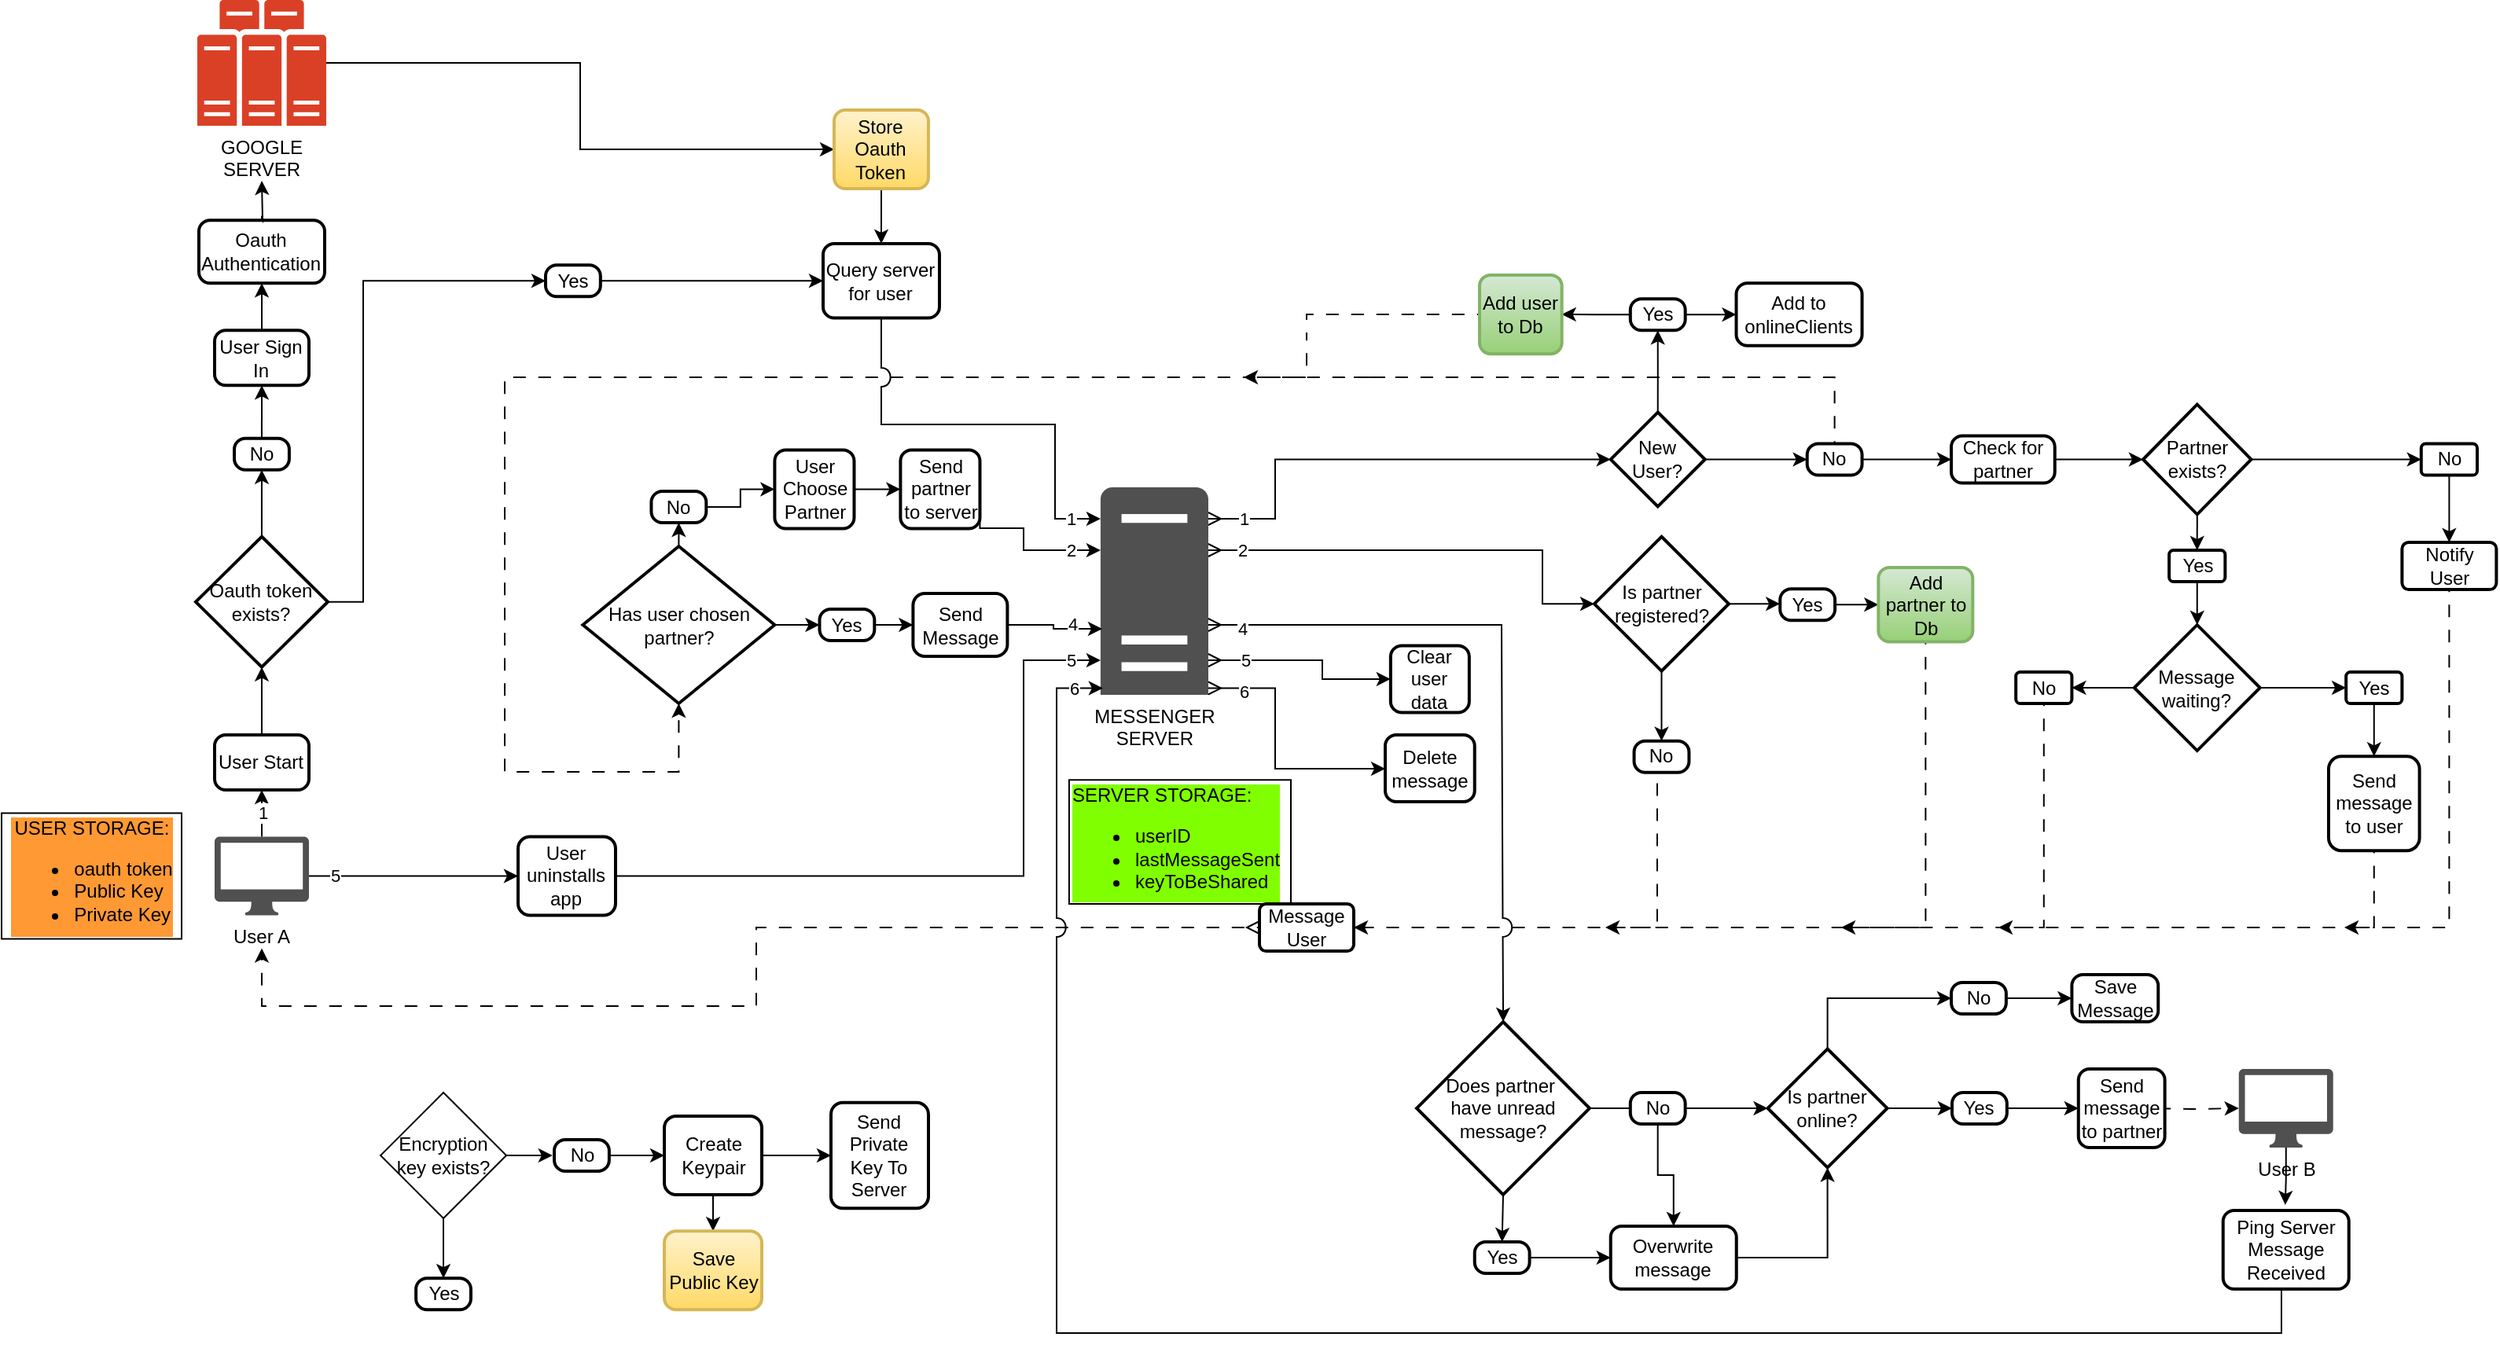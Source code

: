 <mxfile version="24.2.2" type="github">
  <diagram id="C5RBs43oDa-KdzZeNtuy" name="Page-1">
    <mxGraphModel dx="2084" dy="1979" grid="1" gridSize="10" guides="1" tooltips="1" connect="1" arrows="1" fold="1" page="1" pageScale="1" pageWidth="827" pageHeight="1169" math="0" shadow="0">
      <root>
        <mxCell id="WIyWlLk6GJQsqaUBKTNV-0" />
        <mxCell id="WIyWlLk6GJQsqaUBKTNV-1" parent="WIyWlLk6GJQsqaUBKTNV-0" />
        <mxCell id="0YAeHIAEir1Cl4jlCfef-4" value="&lt;div&gt;1&lt;/div&gt;" style="edgeStyle=orthogonalEdgeStyle;rounded=0;orthogonalLoop=1;jettySize=auto;html=1;entryX=0.5;entryY=1;entryDx=0;entryDy=0;" parent="WIyWlLk6GJQsqaUBKTNV-1" source="h7MqWpgEjOswDt-EI_l6-2" target="h7MqWpgEjOswDt-EI_l6-8" edge="1">
          <mxGeometry relative="1" as="geometry" />
        </mxCell>
        <mxCell id="0YAeHIAEir1Cl4jlCfef-6" value="5" style="edgeStyle=orthogonalEdgeStyle;rounded=0;orthogonalLoop=1;jettySize=auto;html=1;entryX=0;entryY=0.5;entryDx=0;entryDy=0;" parent="WIyWlLk6GJQsqaUBKTNV-1" source="h7MqWpgEjOswDt-EI_l6-2" target="7_p2GyNapViN1X11C1iY-3" edge="1">
          <mxGeometry x="-0.747" relative="1" as="geometry">
            <mxPoint as="offset" />
          </mxGeometry>
        </mxCell>
        <mxCell id="h7MqWpgEjOswDt-EI_l6-2" value="User A" style="sketch=0;pointerEvents=1;shadow=0;dashed=0;html=1;strokeColor=none;fillColor=#505050;labelPosition=center;verticalLabelPosition=bottom;verticalAlign=top;outlineConnect=0;align=center;shape=mxgraph.office.devices.mac_client;points=[[0.02,0.06,0,0,0],[0.5,1,0,0,27]];" parent="WIyWlLk6GJQsqaUBKTNV-1" vertex="1">
          <mxGeometry x="-584.51" y="222.25" width="60" height="50" as="geometry" />
        </mxCell>
        <mxCell id="h7MqWpgEjOswDt-EI_l6-8" value="User Start" style="rounded=1;whiteSpace=wrap;html=1;absoluteArcSize=1;arcSize=14;strokeWidth=2;" parent="WIyWlLk6GJQsqaUBKTNV-1" vertex="1">
          <mxGeometry x="-584.51" y="157.5" width="60" height="35" as="geometry" />
        </mxCell>
        <mxCell id="h7MqWpgEjOswDt-EI_l6-34" value="1" style="edgeStyle=orthogonalEdgeStyle;rounded=0;orthogonalLoop=1;jettySize=auto;html=1;jumpStyle=none;startArrow=ERmany;startFill=0;strokeWidth=1;shadow=0;entryX=0;entryY=0.5;entryDx=0;entryDy=0;entryPerimeter=0;" parent="WIyWlLk6GJQsqaUBKTNV-1" source="h7MqWpgEjOswDt-EI_l6-12" target="h7MqWpgEjOswDt-EI_l6-36" edge="1">
          <mxGeometry x="-0.847" relative="1" as="geometry">
            <mxPoint x="270" y="-20" as="targetPoint" />
            <mxPoint x="47.5" y="14.95" as="sourcePoint" />
            <Array as="points">
              <mxPoint x="90" y="20" />
              <mxPoint x="90" y="-18" />
            </Array>
            <mxPoint as="offset" />
          </mxGeometry>
        </mxCell>
        <mxCell id="jSbzfLafP1SGHuieHU-K-9" value="&lt;div&gt;6&lt;/div&gt;" style="edgeStyle=orthogonalEdgeStyle;rounded=0;orthogonalLoop=1;jettySize=auto;html=1;entryX=0;entryY=0.5;entryDx=0;entryDy=0;startArrow=ERmany;startFill=0;jumpStyle=none;" parent="WIyWlLk6GJQsqaUBKTNV-1" target="jSbzfLafP1SGHuieHU-K-8" edge="1">
          <mxGeometry x="-0.725" y="-2" relative="1" as="geometry">
            <Array as="points">
              <mxPoint x="90" y="128" />
              <mxPoint x="90" y="179" />
              <mxPoint x="160" y="179" />
            </Array>
            <mxPoint as="offset" />
            <mxPoint x="47.5" y="127.752" as="sourcePoint" />
            <mxPoint x="160" y="178.99" as="targetPoint" />
          </mxGeometry>
        </mxCell>
        <mxCell id="h7MqWpgEjOswDt-EI_l6-12" value="MESSENGER&lt;br&gt;SERVER" style="sketch=0;pointerEvents=1;shadow=0;dashed=0;html=1;strokeColor=none;fillColor=#505050;labelPosition=center;verticalLabelPosition=bottom;verticalAlign=top;outlineConnect=0;align=center;shape=mxgraph.office.servers.server_generic;points=[[0.11,0.94,0,0,0],[0.5,1,0,0,34],[1,1,0,2,3]];" parent="WIyWlLk6GJQsqaUBKTNV-1" vertex="1">
          <mxGeometry x="-21.04" width="68.54" height="132" as="geometry" />
        </mxCell>
        <mxCell id="vJVUwyoQgatt8PKPZhKt-29" style="edgeStyle=orthogonalEdgeStyle;rounded=0;orthogonalLoop=1;jettySize=auto;html=1;entryX=0;entryY=0.5;entryDx=0;entryDy=0;" parent="WIyWlLk6GJQsqaUBKTNV-1" source="h7MqWpgEjOswDt-EI_l6-13" target="h7MqWpgEjOswDt-EI_l6-32" edge="1">
          <mxGeometry relative="1" as="geometry" />
        </mxCell>
        <mxCell id="h7MqWpgEjOswDt-EI_l6-13" value="GOOGLE&lt;br&gt;SERVER" style="sketch=0;pointerEvents=1;shadow=0;dashed=0;html=1;strokeColor=none;fillColor=#505050;labelPosition=center;verticalLabelPosition=bottom;verticalAlign=top;outlineConnect=0;align=center;shape=mxgraph.office.servers.server_farm;fillColor=#DA4026;points=[[0,0.84,0,-3,0],[0.5,1,0,0,35]];" parent="WIyWlLk6GJQsqaUBKTNV-1" vertex="1">
          <mxGeometry x="-595.51" y="-310" width="82" height="80" as="geometry" />
        </mxCell>
        <mxCell id="h7MqWpgEjOswDt-EI_l6-15" value="Oauth&lt;div&gt;&lt;span style=&quot;background-color: initial;&quot;&gt;Authentication&lt;/span&gt;&lt;/div&gt;" style="rounded=1;whiteSpace=wrap;html=1;absoluteArcSize=1;arcSize=14;strokeWidth=2;" parent="WIyWlLk6GJQsqaUBKTNV-1" vertex="1">
          <mxGeometry x="-594.51" y="-169.87" width="80" height="40" as="geometry" />
        </mxCell>
        <mxCell id="vJVUwyoQgatt8PKPZhKt-30" style="edgeStyle=orthogonalEdgeStyle;rounded=0;orthogonalLoop=1;jettySize=auto;html=1;exitX=0.5;exitY=1;exitDx=0;exitDy=0;entryX=0.5;entryY=0;entryDx=0;entryDy=0;" parent="WIyWlLk6GJQsqaUBKTNV-1" source="h7MqWpgEjOswDt-EI_l6-32" target="wlafKLxneZhUZKqTqhF0-1" edge="1">
          <mxGeometry relative="1" as="geometry" />
        </mxCell>
        <mxCell id="h7MqWpgEjOswDt-EI_l6-32" value="Store&lt;div&gt;Oauth&lt;/div&gt;&lt;div&gt;Token&lt;/div&gt;" style="rounded=1;whiteSpace=wrap;html=1;absoluteArcSize=1;arcSize=14;strokeWidth=2;fillColor=#fff2cc;strokeColor=#d6b656;gradientColor=#ffd966;" parent="WIyWlLk6GJQsqaUBKTNV-1" vertex="1">
          <mxGeometry x="-190.51" y="-240" width="60" height="50" as="geometry" />
        </mxCell>
        <mxCell id="h7MqWpgEjOswDt-EI_l6-37" style="edgeStyle=orthogonalEdgeStyle;rounded=0;orthogonalLoop=1;jettySize=auto;html=1;exitX=0.5;exitY=0;exitDx=0;exitDy=0;exitPerimeter=0;jumpStyle=none;jumpSize=13;" parent="WIyWlLk6GJQsqaUBKTNV-1" source="h7MqWpgEjOswDt-EI_l6-36" target="h7MqWpgEjOswDt-EI_l6-38" edge="1">
          <mxGeometry relative="1" as="geometry">
            <mxPoint x="346.043" y="-102.5" as="targetPoint" />
          </mxGeometry>
        </mxCell>
        <mxCell id="h7MqWpgEjOswDt-EI_l6-36" value="New User?" style="strokeWidth=2;html=1;shape=mxgraph.flowchart.decision;whiteSpace=wrap;" parent="WIyWlLk6GJQsqaUBKTNV-1" vertex="1">
          <mxGeometry x="303.37" y="-47.75" width="60" height="60" as="geometry" />
        </mxCell>
        <mxCell id="h7MqWpgEjOswDt-EI_l6-47" value="" style="edgeStyle=orthogonalEdgeStyle;rounded=0;orthogonalLoop=1;jettySize=auto;html=1;" parent="WIyWlLk6GJQsqaUBKTNV-1" source="h7MqWpgEjOswDt-EI_l6-38" target="h7MqWpgEjOswDt-EI_l6-46" edge="1">
          <mxGeometry relative="1" as="geometry" />
        </mxCell>
        <mxCell id="0YAeHIAEir1Cl4jlCfef-1" style="edgeStyle=orthogonalEdgeStyle;rounded=0;orthogonalLoop=1;jettySize=auto;html=1;exitX=1;exitY=0.5;exitDx=0;exitDy=0;entryX=0;entryY=0.5;entryDx=0;entryDy=0;" parent="WIyWlLk6GJQsqaUBKTNV-1" source="h7MqWpgEjOswDt-EI_l6-38" target="0YAeHIAEir1Cl4jlCfef-0" edge="1">
          <mxGeometry relative="1" as="geometry" />
        </mxCell>
        <mxCell id="h7MqWpgEjOswDt-EI_l6-38" value="Yes" style="rounded=1;whiteSpace=wrap;html=1;absoluteArcSize=1;arcSize=14;strokeWidth=2;" parent="WIyWlLk6GJQsqaUBKTNV-1" vertex="1">
          <mxGeometry x="315.91" y="-119.87" width="34.93" height="20" as="geometry" />
        </mxCell>
        <mxCell id="h7MqWpgEjOswDt-EI_l6-53" value="" style="edgeStyle=orthogonalEdgeStyle;rounded=0;orthogonalLoop=1;jettySize=auto;html=1;" parent="WIyWlLk6GJQsqaUBKTNV-1" source="h7MqWpgEjOswDt-EI_l6-39" target="h7MqWpgEjOswDt-EI_l6-52" edge="1">
          <mxGeometry relative="1" as="geometry" />
        </mxCell>
        <mxCell id="wlafKLxneZhUZKqTqhF0-6" style="edgeStyle=orthogonalEdgeStyle;rounded=0;orthogonalLoop=1;jettySize=auto;html=1;exitX=0.5;exitY=0;exitDx=0;exitDy=0;jumpStyle=none;jumpSize=12;flowAnimation=1;endArrow=none;endFill=0;" parent="WIyWlLk6GJQsqaUBKTNV-1" source="h7MqWpgEjOswDt-EI_l6-39" edge="1">
          <mxGeometry relative="1" as="geometry">
            <Array as="points">
              <mxPoint x="446" y="-70" />
            </Array>
            <mxPoint x="445.805" y="-52.75" as="sourcePoint" />
            <mxPoint x="140" y="-70" as="targetPoint" />
          </mxGeometry>
        </mxCell>
        <mxCell id="h7MqWpgEjOswDt-EI_l6-39" value="No" style="rounded=1;whiteSpace=wrap;html=1;absoluteArcSize=1;arcSize=14;strokeWidth=2;" parent="WIyWlLk6GJQsqaUBKTNV-1" vertex="1">
          <mxGeometry x="428.34" y="-27.75" width="34.93" height="20" as="geometry" />
        </mxCell>
        <mxCell id="h7MqWpgEjOswDt-EI_l6-43" style="edgeStyle=orthogonalEdgeStyle;rounded=0;orthogonalLoop=1;jettySize=auto;html=1;exitX=1;exitY=0.5;exitDx=0;exitDy=0;exitPerimeter=0;entryX=0;entryY=0.5;entryDx=0;entryDy=0;" parent="WIyWlLk6GJQsqaUBKTNV-1" source="h7MqWpgEjOswDt-EI_l6-36" target="h7MqWpgEjOswDt-EI_l6-39" edge="1">
          <mxGeometry relative="1" as="geometry">
            <mxPoint x="333.218" y="-17.61" as="targetPoint" />
          </mxGeometry>
        </mxCell>
        <mxCell id="h7MqWpgEjOswDt-EI_l6-50" value="" style="edgeStyle=orthogonalEdgeStyle;rounded=0;orthogonalLoop=1;jettySize=auto;html=1;flowAnimation=1;endArrow=none;endFill=0;" parent="WIyWlLk6GJQsqaUBKTNV-1" source="h7MqWpgEjOswDt-EI_l6-46" edge="1">
          <mxGeometry relative="1" as="geometry">
            <mxPoint x="110" y="-95" as="targetPoint" />
            <Array as="points">
              <mxPoint x="110" y="-110" />
            </Array>
          </mxGeometry>
        </mxCell>
        <mxCell id="h7MqWpgEjOswDt-EI_l6-46" value="Add user to Db" style="whiteSpace=wrap;html=1;rounded=1;arcSize=14;strokeWidth=2;fillColor=#d5e8d4;strokeColor=#82b366;gradientColor=#97d077;" parent="WIyWlLk6GJQsqaUBKTNV-1" vertex="1">
          <mxGeometry x="220" y="-135.06" width="52.33" height="50.13" as="geometry" />
        </mxCell>
        <mxCell id="h7MqWpgEjOswDt-EI_l6-51" style="edgeStyle=orthogonalEdgeStyle;rounded=0;orthogonalLoop=1;jettySize=auto;html=1;exitX=0;exitY=0.5;exitDx=0;exitDy=0;entryX=0.5;entryY=1;entryDx=0;entryDy=21;entryPerimeter=0;startArrow=ERmany;startFill=0;flowAnimation=1;" parent="WIyWlLk6GJQsqaUBKTNV-1" source="h7MqWpgEjOswDt-EI_l6-179" target="h7MqWpgEjOswDt-EI_l6-2" edge="1">
          <mxGeometry relative="1" as="geometry">
            <mxPoint x="-550" y="180" as="targetPoint" />
            <Array as="points">
              <mxPoint x="-240" y="280" />
              <mxPoint x="-240" y="330" />
              <mxPoint x="-555" y="330" />
            </Array>
          </mxGeometry>
        </mxCell>
        <mxCell id="h7MqWpgEjOswDt-EI_l6-180" value="" style="edgeStyle=orthogonalEdgeStyle;rounded=0;orthogonalLoop=1;jettySize=auto;html=1;flowAnimation=1;jumpStyle=arc;jumpSize=12;" parent="WIyWlLk6GJQsqaUBKTNV-1" target="h7MqWpgEjOswDt-EI_l6-89" edge="1">
          <mxGeometry relative="1" as="geometry">
            <Array as="points">
              <mxPoint x="110" y="-70" />
              <mxPoint x="-400" y="-70" />
              <mxPoint x="-400" y="181" />
            </Array>
            <mxPoint x="110" y="-95" as="sourcePoint" />
            <mxPoint x="-370" y="165" as="targetPoint" />
          </mxGeometry>
        </mxCell>
        <mxCell id="h7MqWpgEjOswDt-EI_l6-59" value="" style="edgeStyle=orthogonalEdgeStyle;rounded=0;orthogonalLoop=1;jettySize=auto;html=1;" parent="WIyWlLk6GJQsqaUBKTNV-1" source="h7MqWpgEjOswDt-EI_l6-52" target="h7MqWpgEjOswDt-EI_l6-58" edge="1">
          <mxGeometry relative="1" as="geometry" />
        </mxCell>
        <mxCell id="h7MqWpgEjOswDt-EI_l6-52" value="Check for partner" style="rounded=1;whiteSpace=wrap;html=1;absoluteArcSize=1;arcSize=14;strokeWidth=2;" parent="WIyWlLk6GJQsqaUBKTNV-1" vertex="1">
          <mxGeometry x="520" y="-32.75" width="65.86" height="30" as="geometry" />
        </mxCell>
        <mxCell id="h7MqWpgEjOswDt-EI_l6-64" style="edgeStyle=orthogonalEdgeStyle;rounded=0;orthogonalLoop=1;jettySize=auto;html=1;exitX=1;exitY=0.5;exitDx=0;exitDy=0;entryX=0;entryY=0.5;entryDx=0;entryDy=0;" parent="WIyWlLk6GJQsqaUBKTNV-1" source="h7MqWpgEjOswDt-EI_l6-58" target="h7MqWpgEjOswDt-EI_l6-63" edge="1">
          <mxGeometry relative="1" as="geometry" />
        </mxCell>
        <mxCell id="h7MqWpgEjOswDt-EI_l6-189" style="edgeStyle=orthogonalEdgeStyle;rounded=0;orthogonalLoop=1;jettySize=auto;html=1;exitX=0.5;exitY=1;exitDx=0;exitDy=0;entryX=0.5;entryY=0;entryDx=0;entryDy=0;" parent="WIyWlLk6GJQsqaUBKTNV-1" source="h7MqWpgEjOswDt-EI_l6-58" target="h7MqWpgEjOswDt-EI_l6-188" edge="1">
          <mxGeometry relative="1" as="geometry" />
        </mxCell>
        <mxCell id="h7MqWpgEjOswDt-EI_l6-58" value="Partner&lt;div&gt;exists?&lt;/div&gt;" style="rhombus;whiteSpace=wrap;html=1;rounded=1;arcSize=0;strokeWidth=2;" parent="WIyWlLk6GJQsqaUBKTNV-1" vertex="1">
          <mxGeometry x="642" y="-52.75" width="68.79" height="70" as="geometry" />
        </mxCell>
        <mxCell id="h7MqWpgEjOswDt-EI_l6-193" style="edgeStyle=orthogonalEdgeStyle;rounded=0;orthogonalLoop=1;jettySize=auto;html=1;exitX=0.5;exitY=1;exitDx=0;exitDy=0;flowAnimation=1;" parent="WIyWlLk6GJQsqaUBKTNV-1" source="h7MqWpgEjOswDt-EI_l6-194" edge="1">
          <mxGeometry relative="1" as="geometry">
            <mxPoint x="450" y="280" as="targetPoint" />
            <Array as="points">
              <mxPoint x="789" y="280" />
            </Array>
          </mxGeometry>
        </mxCell>
        <mxCell id="h7MqWpgEjOswDt-EI_l6-195" style="edgeStyle=orthogonalEdgeStyle;rounded=0;orthogonalLoop=1;jettySize=auto;html=1;exitX=0.5;exitY=1;exitDx=0;exitDy=0;entryX=0.5;entryY=0;entryDx=0;entryDy=0;" parent="WIyWlLk6GJQsqaUBKTNV-1" source="h7MqWpgEjOswDt-EI_l6-61" target="h7MqWpgEjOswDt-EI_l6-194" edge="1">
          <mxGeometry relative="1" as="geometry" />
        </mxCell>
        <mxCell id="h7MqWpgEjOswDt-EI_l6-61" value="Yes" style="whiteSpace=wrap;html=1;rounded=1;arcSize=14;strokeWidth=2;" parent="WIyWlLk6GJQsqaUBKTNV-1" vertex="1">
          <mxGeometry x="771.09" y="117.5" width="35.61" height="20" as="geometry" />
        </mxCell>
        <mxCell id="h7MqWpgEjOswDt-EI_l6-66" value="" style="edgeStyle=orthogonalEdgeStyle;rounded=0;orthogonalLoop=1;jettySize=auto;html=1;" parent="WIyWlLk6GJQsqaUBKTNV-1" source="h7MqWpgEjOswDt-EI_l6-63" target="h7MqWpgEjOswDt-EI_l6-65" edge="1">
          <mxGeometry relative="1" as="geometry" />
        </mxCell>
        <mxCell id="h7MqWpgEjOswDt-EI_l6-63" value="No" style="whiteSpace=wrap;html=1;rounded=1;arcSize=14;strokeWidth=2;" parent="WIyWlLk6GJQsqaUBKTNV-1" vertex="1">
          <mxGeometry x="818.89" y="-27.75" width="35.61" height="20" as="geometry" />
        </mxCell>
        <mxCell id="h7MqWpgEjOswDt-EI_l6-196" style="edgeStyle=orthogonalEdgeStyle;rounded=0;orthogonalLoop=1;jettySize=auto;html=1;exitX=0.5;exitY=1;exitDx=0;exitDy=0;flowAnimation=1;" parent="WIyWlLk6GJQsqaUBKTNV-1" source="h7MqWpgEjOswDt-EI_l6-65" edge="1">
          <mxGeometry relative="1" as="geometry">
            <mxPoint x="770" y="280" as="targetPoint" />
            <Array as="points">
              <mxPoint x="837" y="280" />
            </Array>
          </mxGeometry>
        </mxCell>
        <mxCell id="h7MqWpgEjOswDt-EI_l6-65" value="Notify&lt;div&gt;User&lt;/div&gt;" style="whiteSpace=wrap;html=1;rounded=1;arcSize=14;strokeWidth=2;" parent="WIyWlLk6GJQsqaUBKTNV-1" vertex="1">
          <mxGeometry x="806.7" y="35" width="60" height="30" as="geometry" />
        </mxCell>
        <mxCell id="h7MqWpgEjOswDt-EI_l6-192" style="edgeStyle=orthogonalEdgeStyle;rounded=0;orthogonalLoop=1;jettySize=auto;html=1;exitX=1;exitY=0.5;exitDx=0;exitDy=0;entryX=0;entryY=0.5;entryDx=0;entryDy=0;" parent="WIyWlLk6GJQsqaUBKTNV-1" source="h7MqWpgEjOswDt-EI_l6-71" target="h7MqWpgEjOswDt-EI_l6-61" edge="1">
          <mxGeometry relative="1" as="geometry" />
        </mxCell>
        <mxCell id="h7MqWpgEjOswDt-EI_l6-198" style="edgeStyle=orthogonalEdgeStyle;rounded=0;orthogonalLoop=1;jettySize=auto;html=1;exitX=0;exitY=0.5;exitDx=0;exitDy=0;entryX=1;entryY=0.5;entryDx=0;entryDy=0;" parent="WIyWlLk6GJQsqaUBKTNV-1" source="h7MqWpgEjOswDt-EI_l6-71" target="h7MqWpgEjOswDt-EI_l6-74" edge="1">
          <mxGeometry relative="1" as="geometry" />
        </mxCell>
        <mxCell id="h7MqWpgEjOswDt-EI_l6-71" value="Message waiting?" style="rhombus;whiteSpace=wrap;html=1;rounded=1;arcSize=0;strokeWidth=2;" parent="WIyWlLk6GJQsqaUBKTNV-1" vertex="1">
          <mxGeometry x="636.39" y="87.5" width="80" height="80" as="geometry" />
        </mxCell>
        <mxCell id="D6NvGedYMbiH0vfHCVo8-10" style="edgeStyle=orthogonalEdgeStyle;rounded=0;orthogonalLoop=1;jettySize=auto;html=1;exitX=0.5;exitY=1;exitDx=0;exitDy=0;flowAnimation=1;" parent="WIyWlLk6GJQsqaUBKTNV-1" source="h7MqWpgEjOswDt-EI_l6-74" edge="1">
          <mxGeometry relative="1" as="geometry">
            <mxPoint x="550" y="280" as="targetPoint" />
            <Array as="points">
              <mxPoint x="579" y="280" />
            </Array>
          </mxGeometry>
        </mxCell>
        <mxCell id="h7MqWpgEjOswDt-EI_l6-74" value="No" style="whiteSpace=wrap;html=1;rounded=1;arcSize=14;strokeWidth=2;" parent="WIyWlLk6GJQsqaUBKTNV-1" vertex="1">
          <mxGeometry x="561.09" y="117.5" width="35.61" height="20" as="geometry" />
        </mxCell>
        <mxCell id="h7MqWpgEjOswDt-EI_l6-93" style="edgeStyle=orthogonalEdgeStyle;rounded=0;orthogonalLoop=1;jettySize=auto;html=1;exitX=0.5;exitY=0;exitDx=0;exitDy=0;exitPerimeter=0;entryX=0.5;entryY=1;entryDx=0;entryDy=0;" parent="WIyWlLk6GJQsqaUBKTNV-1" target="h7MqWpgEjOswDt-EI_l6-92" edge="1">
          <mxGeometry relative="1" as="geometry">
            <mxPoint x="-289.3" y="37.5" as="sourcePoint" />
          </mxGeometry>
        </mxCell>
        <mxCell id="7_p2GyNapViN1X11C1iY-0" style="edgeStyle=orthogonalEdgeStyle;rounded=0;orthogonalLoop=1;jettySize=auto;html=1;exitX=1;exitY=0.5;exitDx=0;exitDy=0;exitPerimeter=0;entryX=0;entryY=0.5;entryDx=0;entryDy=0;" parent="WIyWlLk6GJQsqaUBKTNV-1" source="h7MqWpgEjOswDt-EI_l6-89" target="h7MqWpgEjOswDt-EI_l6-90" edge="1">
          <mxGeometry relative="1" as="geometry" />
        </mxCell>
        <mxCell id="h7MqWpgEjOswDt-EI_l6-89" value="Has user chosen partner?" style="strokeWidth=2;html=1;shape=mxgraph.flowchart.decision;whiteSpace=wrap;" parent="WIyWlLk6GJQsqaUBKTNV-1" vertex="1">
          <mxGeometry x="-350.3" y="37.5" width="122" height="100" as="geometry" />
        </mxCell>
        <mxCell id="h7MqWpgEjOswDt-EI_l6-123" value="" style="edgeStyle=orthogonalEdgeStyle;rounded=0;orthogonalLoop=1;jettySize=auto;html=1;" parent="WIyWlLk6GJQsqaUBKTNV-1" source="h7MqWpgEjOswDt-EI_l6-90" target="h7MqWpgEjOswDt-EI_l6-122" edge="1">
          <mxGeometry relative="1" as="geometry" />
        </mxCell>
        <mxCell id="h7MqWpgEjOswDt-EI_l6-90" value="Yes" style="rounded=1;whiteSpace=wrap;html=1;absoluteArcSize=1;arcSize=14;strokeWidth=2;" parent="WIyWlLk6GJQsqaUBKTNV-1" vertex="1">
          <mxGeometry x="-199.76" y="77.5" width="34.93" height="20" as="geometry" />
        </mxCell>
        <mxCell id="h7MqWpgEjOswDt-EI_l6-95" value="" style="edgeStyle=orthogonalEdgeStyle;rounded=0;orthogonalLoop=1;jettySize=auto;html=1;" parent="WIyWlLk6GJQsqaUBKTNV-1" source="h7MqWpgEjOswDt-EI_l6-92" target="h7MqWpgEjOswDt-EI_l6-94" edge="1">
          <mxGeometry relative="1" as="geometry" />
        </mxCell>
        <mxCell id="h7MqWpgEjOswDt-EI_l6-92" value="No" style="rounded=1;whiteSpace=wrap;html=1;absoluteArcSize=1;arcSize=14;strokeWidth=2;" parent="WIyWlLk6GJQsqaUBKTNV-1" vertex="1">
          <mxGeometry x="-306.77" y="2.5" width="34.93" height="20" as="geometry" />
        </mxCell>
        <mxCell id="h7MqWpgEjOswDt-EI_l6-98" value="" style="edgeStyle=orthogonalEdgeStyle;rounded=0;orthogonalLoop=1;jettySize=auto;html=1;" parent="WIyWlLk6GJQsqaUBKTNV-1" source="h7MqWpgEjOswDt-EI_l6-94" target="h7MqWpgEjOswDt-EI_l6-97" edge="1">
          <mxGeometry relative="1" as="geometry" />
        </mxCell>
        <mxCell id="h7MqWpgEjOswDt-EI_l6-94" value="User Choose Partner" style="rounded=1;whiteSpace=wrap;html=1;absoluteArcSize=1;arcSize=14;strokeWidth=2;" parent="WIyWlLk6GJQsqaUBKTNV-1" vertex="1">
          <mxGeometry x="-228.3" y="-23.77" width="50.54" height="50" as="geometry" />
        </mxCell>
        <mxCell id="h7MqWpgEjOswDt-EI_l6-99" value="2" style="edgeStyle=orthogonalEdgeStyle;rounded=0;orthogonalLoop=1;jettySize=auto;html=1;exitX=1;exitY=0.5;exitDx=0;exitDy=0;" parent="WIyWlLk6GJQsqaUBKTNV-1" source="h7MqWpgEjOswDt-EI_l6-97" target="h7MqWpgEjOswDt-EI_l6-12" edge="1">
          <mxGeometry x="0.672" relative="1" as="geometry">
            <Array as="points">
              <mxPoint x="-70" y="26" />
              <mxPoint x="-70" y="40" />
            </Array>
            <mxPoint as="offset" />
            <mxPoint x="-80" y="20" as="sourcePoint" />
            <mxPoint x="-20" y="40" as="targetPoint" />
          </mxGeometry>
        </mxCell>
        <mxCell id="h7MqWpgEjOswDt-EI_l6-97" value="Send&lt;div&gt;partner to server&lt;/div&gt;" style="rounded=1;whiteSpace=wrap;html=1;absoluteArcSize=1;arcSize=14;strokeWidth=2;" parent="WIyWlLk6GJQsqaUBKTNV-1" vertex="1">
          <mxGeometry x="-148.3" y="-23.77" width="50.54" height="50" as="geometry" />
        </mxCell>
        <mxCell id="h7MqWpgEjOswDt-EI_l6-108" style="edgeStyle=orthogonalEdgeStyle;rounded=0;orthogonalLoop=1;jettySize=auto;html=1;exitX=1;exitY=0.5;exitDx=0;exitDy=0;exitPerimeter=0;entryX=0;entryY=0.5;entryDx=0;entryDy=0;" parent="WIyWlLk6GJQsqaUBKTNV-1" source="h7MqWpgEjOswDt-EI_l6-101" target="h7MqWpgEjOswDt-EI_l6-104" edge="1">
          <mxGeometry relative="1" as="geometry" />
        </mxCell>
        <mxCell id="h7MqWpgEjOswDt-EI_l6-101" value="&lt;span style=&quot;background-color: initial;&quot;&gt;Is partner registered?&lt;/span&gt;" style="strokeWidth=2;html=1;shape=mxgraph.flowchart.decision;whiteSpace=wrap;" parent="WIyWlLk6GJQsqaUBKTNV-1" vertex="1">
          <mxGeometry x="293" y="31.37" width="85.5" height="85.5" as="geometry" />
        </mxCell>
        <mxCell id="h7MqWpgEjOswDt-EI_l6-103" value="2" style="edgeStyle=orthogonalEdgeStyle;rounded=0;orthogonalLoop=1;jettySize=auto;html=1;startArrow=ERmany;startFill=0;entryX=0;entryY=0.5;entryDx=0;entryDy=0;entryPerimeter=0;" parent="WIyWlLk6GJQsqaUBKTNV-1" source="h7MqWpgEjOswDt-EI_l6-12" target="h7MqWpgEjOswDt-EI_l6-101" edge="1">
          <mxGeometry x="-0.849" relative="1" as="geometry">
            <Array as="points">
              <mxPoint x="260" y="40" />
              <mxPoint x="260" y="74" />
            </Array>
            <mxPoint as="offset" />
            <mxPoint x="290" y="80" as="targetPoint" />
          </mxGeometry>
        </mxCell>
        <mxCell id="h7MqWpgEjOswDt-EI_l6-118" value="" style="edgeStyle=orthogonalEdgeStyle;rounded=0;orthogonalLoop=1;jettySize=auto;html=1;" parent="WIyWlLk6GJQsqaUBKTNV-1" source="h7MqWpgEjOswDt-EI_l6-104" target="h7MqWpgEjOswDt-EI_l6-117" edge="1">
          <mxGeometry relative="1" as="geometry" />
        </mxCell>
        <mxCell id="h7MqWpgEjOswDt-EI_l6-104" value="Yes" style="rounded=1;whiteSpace=wrap;html=1;absoluteArcSize=1;arcSize=14;strokeWidth=2;" parent="WIyWlLk6GJQsqaUBKTNV-1" vertex="1">
          <mxGeometry x="411.12" y="64.61" width="34.93" height="20" as="geometry" />
        </mxCell>
        <mxCell id="h7MqWpgEjOswDt-EI_l6-186" style="edgeStyle=orthogonalEdgeStyle;rounded=0;orthogonalLoop=1;jettySize=auto;html=1;exitX=0.5;exitY=1;exitDx=0;exitDy=0;entryX=1;entryY=0.5;entryDx=0;entryDy=0;flowAnimation=1;" parent="WIyWlLk6GJQsqaUBKTNV-1" source="h7MqWpgEjOswDt-EI_l6-105" target="h7MqWpgEjOswDt-EI_l6-179" edge="1">
          <mxGeometry relative="1" as="geometry">
            <Array as="points">
              <mxPoint x="333" y="280" />
            </Array>
          </mxGeometry>
        </mxCell>
        <mxCell id="h7MqWpgEjOswDt-EI_l6-105" value="No" style="rounded=1;whiteSpace=wrap;html=1;absoluteArcSize=1;arcSize=14;strokeWidth=2;" parent="WIyWlLk6GJQsqaUBKTNV-1" vertex="1">
          <mxGeometry x="318.29" y="161.37" width="34.93" height="20" as="geometry" />
        </mxCell>
        <mxCell id="h7MqWpgEjOswDt-EI_l6-109" style="edgeStyle=orthogonalEdgeStyle;rounded=0;orthogonalLoop=1;jettySize=auto;html=1;exitX=0.5;exitY=1;exitDx=0;exitDy=0;exitPerimeter=0;entryX=0.5;entryY=0;entryDx=0;entryDy=0;" parent="WIyWlLk6GJQsqaUBKTNV-1" source="h7MqWpgEjOswDt-EI_l6-101" target="h7MqWpgEjOswDt-EI_l6-105" edge="1">
          <mxGeometry relative="1" as="geometry">
            <mxPoint x="362.38" y="130.24" as="targetPoint" />
            <Array as="points" />
          </mxGeometry>
        </mxCell>
        <mxCell id="h7MqWpgEjOswDt-EI_l6-119" style="edgeStyle=orthogonalEdgeStyle;rounded=0;orthogonalLoop=1;jettySize=auto;html=1;exitX=0.5;exitY=1;exitDx=0;exitDy=0;flowAnimation=1;" parent="WIyWlLk6GJQsqaUBKTNV-1" source="h7MqWpgEjOswDt-EI_l6-117" edge="1">
          <mxGeometry relative="1" as="geometry">
            <mxPoint x="300" y="280" as="targetPoint" />
            <Array as="points">
              <mxPoint x="481" y="280" />
              <mxPoint x="320" y="280" />
            </Array>
          </mxGeometry>
        </mxCell>
        <mxCell id="h7MqWpgEjOswDt-EI_l6-117" value="Add partner to Db" style="rounded=1;whiteSpace=wrap;html=1;absoluteArcSize=1;arcSize=14;strokeWidth=2;fillColor=#d5e8d4;strokeColor=#82b366;gradientColor=#97d077;" parent="WIyWlLk6GJQsqaUBKTNV-1" vertex="1">
          <mxGeometry x="473.66" y="50.98" width="60" height="47.25" as="geometry" />
        </mxCell>
        <mxCell id="h7MqWpgEjOswDt-EI_l6-122" value="Send Message" style="rounded=1;whiteSpace=wrap;html=1;absoluteArcSize=1;arcSize=15;strokeWidth=2;" parent="WIyWlLk6GJQsqaUBKTNV-1" vertex="1">
          <mxGeometry x="-140.3" y="67.5" width="60" height="40" as="geometry" />
        </mxCell>
        <mxCell id="h7MqWpgEjOswDt-EI_l6-202" style="edgeStyle=orthogonalEdgeStyle;rounded=0;orthogonalLoop=1;jettySize=auto;html=1;exitX=0.5;exitY=0;exitDx=0;exitDy=0;exitPerimeter=0;entryX=0;entryY=0.5;entryDx=0;entryDy=0;" parent="WIyWlLk6GJQsqaUBKTNV-1" source="h7MqWpgEjOswDt-EI_l6-127" target="h7MqWpgEjOswDt-EI_l6-129" edge="1">
          <mxGeometry relative="1" as="geometry" />
        </mxCell>
        <mxCell id="h7MqWpgEjOswDt-EI_l6-127" value="&lt;span style=&quot;background-color: initial;&quot;&gt;Is partner online?&lt;/span&gt;" style="strokeWidth=2;html=1;shape=mxgraph.flowchart.decision;whiteSpace=wrap;" parent="WIyWlLk6GJQsqaUBKTNV-1" vertex="1">
          <mxGeometry x="403.27" y="357.25" width="76.03" height="75.5" as="geometry" />
        </mxCell>
        <mxCell id="h7MqWpgEjOswDt-EI_l6-141" style="edgeStyle=orthogonalEdgeStyle;rounded=0;orthogonalLoop=1;jettySize=auto;html=1;exitX=1;exitY=0.5;exitDx=0;exitDy=0;entryX=0;entryY=0.5;entryDx=0;entryDy=0;" parent="WIyWlLk6GJQsqaUBKTNV-1" source="h7MqWpgEjOswDt-EI_l6-128" target="h7MqWpgEjOswDt-EI_l6-140" edge="1">
          <mxGeometry relative="1" as="geometry" />
        </mxCell>
        <mxCell id="h7MqWpgEjOswDt-EI_l6-128" value="Yes" style="rounded=1;whiteSpace=wrap;html=1;absoluteArcSize=1;arcSize=14;strokeWidth=2;" parent="WIyWlLk6GJQsqaUBKTNV-1" vertex="1">
          <mxGeometry x="520.49" y="385" width="34.93" height="20" as="geometry" />
        </mxCell>
        <mxCell id="h7MqWpgEjOswDt-EI_l6-203" style="edgeStyle=orthogonalEdgeStyle;rounded=0;orthogonalLoop=1;jettySize=auto;html=1;exitX=1;exitY=0.5;exitDx=0;exitDy=0;entryX=0;entryY=0.5;entryDx=0;entryDy=0;" parent="WIyWlLk6GJQsqaUBKTNV-1" source="h7MqWpgEjOswDt-EI_l6-129" target="h7MqWpgEjOswDt-EI_l6-144" edge="1">
          <mxGeometry relative="1" as="geometry" />
        </mxCell>
        <mxCell id="h7MqWpgEjOswDt-EI_l6-129" value="No" style="rounded=1;whiteSpace=wrap;html=1;absoluteArcSize=1;arcSize=14;strokeWidth=2;" parent="WIyWlLk6GJQsqaUBKTNV-1" vertex="1">
          <mxGeometry x="520" y="315.0" width="34.93" height="20" as="geometry" />
        </mxCell>
        <mxCell id="h7MqWpgEjOswDt-EI_l6-130" style="edgeStyle=orthogonalEdgeStyle;rounded=0;orthogonalLoop=1;jettySize=auto;html=1;exitX=1;exitY=0.5;exitDx=0;exitDy=0;exitPerimeter=0;entryX=0;entryY=0.5;entryDx=0;entryDy=0;" parent="WIyWlLk6GJQsqaUBKTNV-1" source="h7MqWpgEjOswDt-EI_l6-127" target="h7MqWpgEjOswDt-EI_l6-128" edge="1">
          <mxGeometry relative="1" as="geometry">
            <Array as="points" />
          </mxGeometry>
        </mxCell>
        <mxCell id="h7MqWpgEjOswDt-EI_l6-132" value="4" style="edgeStyle=orthogonalEdgeStyle;rounded=0;orthogonalLoop=1;jettySize=auto;html=1;startArrow=ERmany;startFill=0;jumpStyle=arc;jumpSize=12;entryX=0.5;entryY=0;entryDx=0;entryDy=0;entryPerimeter=0;" parent="WIyWlLk6GJQsqaUBKTNV-1" target="h7MqWpgEjOswDt-EI_l6-149" edge="1">
          <mxGeometry x="-0.903" y="-2" relative="1" as="geometry">
            <mxPoint x="47.5" y="87.502" as="sourcePoint" />
            <mxPoint x="270" y="310" as="targetPoint" />
            <Array as="points">
              <mxPoint x="234" y="88" />
              <mxPoint x="234" y="310" />
              <mxPoint x="235" y="310" />
            </Array>
            <mxPoint as="offset" />
          </mxGeometry>
        </mxCell>
        <mxCell id="jSbzfLafP1SGHuieHU-K-7" style="edgeStyle=orthogonalEdgeStyle;rounded=0;orthogonalLoop=1;jettySize=auto;html=1;entryX=0.494;entryY=-0.071;entryDx=0;entryDy=0;entryPerimeter=0;" parent="WIyWlLk6GJQsqaUBKTNV-1" source="h7MqWpgEjOswDt-EI_l6-133" target="jSbzfLafP1SGHuieHU-K-6" edge="1">
          <mxGeometry relative="1" as="geometry" />
        </mxCell>
        <mxCell id="h7MqWpgEjOswDt-EI_l6-133" value="User B" style="sketch=0;pointerEvents=1;shadow=0;dashed=0;html=1;strokeColor=none;fillColor=#505050;labelPosition=center;verticalLabelPosition=bottom;verticalAlign=top;outlineConnect=0;align=center;shape=mxgraph.office.devices.mac_client;points=[[0,0,0,-37,-3],[0.5,1,0,0,21]];" parent="WIyWlLk6GJQsqaUBKTNV-1" vertex="1">
          <mxGeometry x="702.88" y="370" width="60" height="50" as="geometry" />
        </mxCell>
        <mxCell id="h7MqWpgEjOswDt-EI_l6-201" style="edgeStyle=orthogonalEdgeStyle;rounded=0;orthogonalLoop=1;jettySize=auto;html=1;exitX=1;exitY=0.5;exitDx=0;exitDy=0;flowAnimation=1;" parent="WIyWlLk6GJQsqaUBKTNV-1" target="h7MqWpgEjOswDt-EI_l6-133" edge="1">
          <mxGeometry relative="1" as="geometry">
            <mxPoint x="642.0" y="395" as="sourcePoint" />
          </mxGeometry>
        </mxCell>
        <mxCell id="h7MqWpgEjOswDt-EI_l6-140" value="Send message to partner" style="rounded=1;whiteSpace=wrap;html=1;absoluteArcSize=1;arcSize=14;strokeWidth=2;" parent="WIyWlLk6GJQsqaUBKTNV-1" vertex="1">
          <mxGeometry x="600.89" y="370" width="54.93" height="50" as="geometry" />
        </mxCell>
        <mxCell id="h7MqWpgEjOswDt-EI_l6-144" value="Save Message" style="rounded=1;whiteSpace=wrap;html=1;absoluteArcSize=1;arcSize=14;strokeWidth=2;" parent="WIyWlLk6GJQsqaUBKTNV-1" vertex="1">
          <mxGeometry x="596.7" y="310" width="54.93" height="30" as="geometry" />
        </mxCell>
        <mxCell id="h7MqWpgEjOswDt-EI_l6-152" style="edgeStyle=orthogonalEdgeStyle;rounded=0;orthogonalLoop=1;jettySize=auto;html=1;exitX=1;exitY=0.5;exitDx=0;exitDy=0;exitPerimeter=0;entryX=0;entryY=0.5;entryDx=0;entryDy=0;" parent="WIyWlLk6GJQsqaUBKTNV-1" source="h7MqWpgEjOswDt-EI_l6-149" target="h7MqWpgEjOswDt-EI_l6-151" edge="1">
          <mxGeometry relative="1" as="geometry">
            <mxPoint x="234.5" y="570" as="targetPoint" />
            <Array as="points">
              <mxPoint x="320" y="395" />
              <mxPoint x="320" y="395" />
            </Array>
          </mxGeometry>
        </mxCell>
        <mxCell id="jSbzfLafP1SGHuieHU-K-1" style="edgeStyle=orthogonalEdgeStyle;rounded=0;orthogonalLoop=1;jettySize=auto;html=1;exitX=0.5;exitY=1;exitDx=0;exitDy=0;exitPerimeter=0;entryX=0.5;entryY=0;entryDx=0;entryDy=0;" parent="WIyWlLk6GJQsqaUBKTNV-1" source="h7MqWpgEjOswDt-EI_l6-149" target="h7MqWpgEjOswDt-EI_l6-150" edge="1">
          <mxGeometry relative="1" as="geometry" />
        </mxCell>
        <mxCell id="h7MqWpgEjOswDt-EI_l6-149" value="&lt;span style=&quot;background-color: initial;&quot;&gt;Does partner&amp;nbsp;&lt;/span&gt;&lt;div&gt;&lt;span style=&quot;background-color: initial;&quot;&gt;have unread message?&lt;/span&gt;&lt;/div&gt;" style="strokeWidth=2;html=1;shape=mxgraph.flowchart.decision;whiteSpace=wrap;" parent="WIyWlLk6GJQsqaUBKTNV-1" vertex="1">
          <mxGeometry x="180" y="340" width="110" height="110" as="geometry" />
        </mxCell>
        <mxCell id="jSbzfLafP1SGHuieHU-K-3" style="edgeStyle=orthogonalEdgeStyle;rounded=0;orthogonalLoop=1;jettySize=auto;html=1;exitX=1;exitY=0.5;exitDx=0;exitDy=0;entryX=0;entryY=0.5;entryDx=0;entryDy=0;" parent="WIyWlLk6GJQsqaUBKTNV-1" source="h7MqWpgEjOswDt-EI_l6-150" target="jSbzfLafP1SGHuieHU-K-2" edge="1">
          <mxGeometry relative="1" as="geometry" />
        </mxCell>
        <mxCell id="h7MqWpgEjOswDt-EI_l6-150" value="Yes" style="rounded=1;whiteSpace=wrap;html=1;absoluteArcSize=1;arcSize=14;strokeWidth=2;" parent="WIyWlLk6GJQsqaUBKTNV-1" vertex="1">
          <mxGeometry x="216.87" y="480" width="34.93" height="20" as="geometry" />
        </mxCell>
        <mxCell id="vJVUwyoQgatt8PKPZhKt-31" value="" style="edgeStyle=orthogonalEdgeStyle;rounded=0;orthogonalLoop=1;jettySize=auto;html=1;" parent="WIyWlLk6GJQsqaUBKTNV-1" source="h7MqWpgEjOswDt-EI_l6-151" target="jSbzfLafP1SGHuieHU-K-2" edge="1">
          <mxGeometry relative="1" as="geometry" />
        </mxCell>
        <mxCell id="h7MqWpgEjOswDt-EI_l6-151" value="No" style="rounded=1;whiteSpace=wrap;html=1;absoluteArcSize=1;arcSize=14;strokeWidth=2;" parent="WIyWlLk6GJQsqaUBKTNV-1" vertex="1">
          <mxGeometry x="315.9" y="385" width="34.93" height="20" as="geometry" />
        </mxCell>
        <mxCell id="h7MqWpgEjOswDt-EI_l6-155" style="edgeStyle=orthogonalEdgeStyle;rounded=0;orthogonalLoop=1;jettySize=auto;html=1;exitX=1;exitY=0.5;exitDx=0;exitDy=0;entryX=0;entryY=0.5;entryDx=0;entryDy=0;entryPerimeter=0;" parent="WIyWlLk6GJQsqaUBKTNV-1" source="h7MqWpgEjOswDt-EI_l6-151" target="h7MqWpgEjOswDt-EI_l6-127" edge="1">
          <mxGeometry relative="1" as="geometry">
            <Array as="points">
              <mxPoint x="372.54" y="395" />
              <mxPoint x="372.54" y="395" />
            </Array>
          </mxGeometry>
        </mxCell>
        <mxCell id="h7MqWpgEjOswDt-EI_l6-179" value="Message User" style="whiteSpace=wrap;html=1;rounded=1;arcSize=14;strokeWidth=2;" parent="WIyWlLk6GJQsqaUBKTNV-1" vertex="1">
          <mxGeometry x="80" y="265" width="60" height="30" as="geometry" />
        </mxCell>
        <mxCell id="h7MqWpgEjOswDt-EI_l6-190" style="edgeStyle=orthogonalEdgeStyle;rounded=0;orthogonalLoop=1;jettySize=auto;html=1;exitX=0.5;exitY=1;exitDx=0;exitDy=0;entryX=0.5;entryY=0;entryDx=0;entryDy=0;" parent="WIyWlLk6GJQsqaUBKTNV-1" source="h7MqWpgEjOswDt-EI_l6-188" target="h7MqWpgEjOswDt-EI_l6-71" edge="1">
          <mxGeometry relative="1" as="geometry" />
        </mxCell>
        <mxCell id="h7MqWpgEjOswDt-EI_l6-188" value="Yes" style="whiteSpace=wrap;html=1;rounded=1;arcSize=14;strokeWidth=2;" parent="WIyWlLk6GJQsqaUBKTNV-1" vertex="1">
          <mxGeometry x="658.58" y="40" width="35.61" height="20" as="geometry" />
        </mxCell>
        <mxCell id="h7MqWpgEjOswDt-EI_l6-194" value="Send message to user" style="whiteSpace=wrap;html=1;rounded=1;arcSize=14;strokeWidth=2;" parent="WIyWlLk6GJQsqaUBKTNV-1" vertex="1">
          <mxGeometry x="760" y="171.13" width="57.8" height="60" as="geometry" />
        </mxCell>
        <mxCell id="7_p2GyNapViN1X11C1iY-4" value="5" style="edgeStyle=orthogonalEdgeStyle;rounded=0;orthogonalLoop=1;jettySize=auto;html=1;exitX=1;exitY=0.5;exitDx=0;exitDy=0;" parent="WIyWlLk6GJQsqaUBKTNV-1" source="7_p2GyNapViN1X11C1iY-3" target="h7MqWpgEjOswDt-EI_l6-12" edge="1">
          <mxGeometry x="0.915" relative="1" as="geometry">
            <mxPoint x="-21" y="100" as="targetPoint" />
            <mxPoint x="-458" y="231.088" as="sourcePoint" />
            <Array as="points">
              <mxPoint x="-70" y="247" />
              <mxPoint x="-70" y="110" />
            </Array>
            <mxPoint as="offset" />
          </mxGeometry>
        </mxCell>
        <mxCell id="7_p2GyNapViN1X11C1iY-3" value="User uninstalls app" style="rounded=1;whiteSpace=wrap;html=1;absoluteArcSize=1;arcSize=15;strokeWidth=2;" parent="WIyWlLk6GJQsqaUBKTNV-1" vertex="1">
          <mxGeometry x="-391.51" y="222.25" width="62" height="50" as="geometry" />
        </mxCell>
        <mxCell id="7_p2GyNapViN1X11C1iY-5" value="Clear&lt;div&gt;user&lt;/div&gt;&lt;div&gt;data&lt;/div&gt;" style="rounded=1;whiteSpace=wrap;html=1;absoluteArcSize=1;arcSize=14;strokeWidth=2;" parent="WIyWlLk6GJQsqaUBKTNV-1" vertex="1">
          <mxGeometry x="163.43" y="100.74" width="50" height="42.5" as="geometry" />
        </mxCell>
        <mxCell id="7_p2GyNapViN1X11C1iY-6" value="5" style="edgeStyle=orthogonalEdgeStyle;rounded=0;orthogonalLoop=1;jettySize=auto;html=1;startArrow=ERmany;startFill=0;entryX=0;entryY=0.5;entryDx=0;entryDy=0;" parent="WIyWlLk6GJQsqaUBKTNV-1" source="h7MqWpgEjOswDt-EI_l6-12" target="7_p2GyNapViN1X11C1iY-5" edge="1">
          <mxGeometry x="-0.634" relative="1" as="geometry">
            <mxPoint x="120" y="113" as="targetPoint" />
            <Array as="points">
              <mxPoint x="120" y="110" />
              <mxPoint x="120" y="122" />
            </Array>
            <mxPoint as="offset" />
            <mxPoint x="47.5" y="117.5" as="sourcePoint" />
          </mxGeometry>
        </mxCell>
        <mxCell id="jSbzfLafP1SGHuieHU-K-2" value="Overwrite&lt;div&gt;message&lt;/div&gt;" style="rounded=1;whiteSpace=wrap;html=1;absoluteArcSize=1;arcSize=14;strokeWidth=2;" parent="WIyWlLk6GJQsqaUBKTNV-1" vertex="1">
          <mxGeometry x="303.37" y="470" width="80" height="40" as="geometry" />
        </mxCell>
        <mxCell id="jSbzfLafP1SGHuieHU-K-4" style="edgeStyle=orthogonalEdgeStyle;rounded=0;orthogonalLoop=1;jettySize=auto;html=1;exitX=1;exitY=0.5;exitDx=0;exitDy=0;entryX=0.5;entryY=1;entryDx=0;entryDy=0;entryPerimeter=0;" parent="WIyWlLk6GJQsqaUBKTNV-1" source="jSbzfLafP1SGHuieHU-K-2" target="h7MqWpgEjOswDt-EI_l6-127" edge="1">
          <mxGeometry relative="1" as="geometry" />
        </mxCell>
        <mxCell id="jSbzfLafP1SGHuieHU-K-10" value="6" style="edgeStyle=orthogonalEdgeStyle;rounded=0;orthogonalLoop=1;jettySize=auto;html=1;exitX=0.5;exitY=1;exitDx=0;exitDy=0;jumpStyle=arc;jumpSize=12;" parent="WIyWlLk6GJQsqaUBKTNV-1" source="jSbzfLafP1SGHuieHU-K-6" edge="1">
          <mxGeometry x="0.97" relative="1" as="geometry">
            <mxPoint x="-19.57" y="127.752" as="targetPoint" />
            <Array as="points">
              <mxPoint x="730" y="510" />
              <mxPoint x="730" y="538" />
              <mxPoint x="-49" y="538" />
              <mxPoint x="-49" y="128" />
            </Array>
            <mxPoint as="offset" />
            <mxPoint x="841.47" y="517.74" as="sourcePoint" />
          </mxGeometry>
        </mxCell>
        <mxCell id="jSbzfLafP1SGHuieHU-K-6" value="Ping Server Message Received" style="rounded=1;whiteSpace=wrap;html=1;absoluteArcSize=1;arcSize=14;strokeWidth=2;" parent="WIyWlLk6GJQsqaUBKTNV-1" vertex="1">
          <mxGeometry x="692.88" y="460" width="80" height="50" as="geometry" />
        </mxCell>
        <mxCell id="jSbzfLafP1SGHuieHU-K-8" value="Delete message" style="rounded=1;whiteSpace=wrap;html=1;absoluteArcSize=1;arcSize=14;strokeWidth=2;" parent="WIyWlLk6GJQsqaUBKTNV-1" vertex="1">
          <mxGeometry x="160" y="157.5" width="56.87" height="42.5" as="geometry" />
        </mxCell>
        <mxCell id="D6NvGedYMbiH0vfHCVo8-16" style="edgeStyle=orthogonalEdgeStyle;rounded=0;orthogonalLoop=1;jettySize=auto;html=1;exitX=0.5;exitY=0;exitDx=0;exitDy=0;exitPerimeter=0;entryX=0.5;entryY=1;entryDx=0;entryDy=0;" parent="WIyWlLk6GJQsqaUBKTNV-1" source="D6NvGedYMbiH0vfHCVo8-11" target="D6NvGedYMbiH0vfHCVo8-13" edge="1">
          <mxGeometry relative="1" as="geometry" />
        </mxCell>
        <mxCell id="D6NvGedYMbiH0vfHCVo8-19" style="edgeStyle=orthogonalEdgeStyle;rounded=0;orthogonalLoop=1;jettySize=auto;html=1;exitX=1;exitY=0.5;exitDx=0;exitDy=0;exitPerimeter=0;jumpStyle=arc;jumpSize=12;entryX=0;entryY=0.5;entryDx=0;entryDy=0;" parent="WIyWlLk6GJQsqaUBKTNV-1" source="D6NvGedYMbiH0vfHCVo8-11" target="D6NvGedYMbiH0vfHCVo8-12" edge="1">
          <mxGeometry relative="1" as="geometry">
            <Array as="points">
              <mxPoint x="-490" y="73" />
              <mxPoint x="-490" y="-131" />
            </Array>
            <mxPoint x="-414.02" y="-140" as="targetPoint" />
          </mxGeometry>
        </mxCell>
        <mxCell id="D6NvGedYMbiH0vfHCVo8-11" value="Oauth token exists?" style="strokeWidth=2;html=1;shape=mxgraph.flowchart.decision;whiteSpace=wrap;" parent="WIyWlLk6GJQsqaUBKTNV-1" vertex="1">
          <mxGeometry x="-596.52" y="31.37" width="84" height="83" as="geometry" />
        </mxCell>
        <mxCell id="wlafKLxneZhUZKqTqhF0-2" style="edgeStyle=orthogonalEdgeStyle;rounded=0;orthogonalLoop=1;jettySize=auto;html=1;exitX=1;exitY=0.5;exitDx=0;exitDy=0;entryX=0;entryY=0.5;entryDx=0;entryDy=0;" parent="WIyWlLk6GJQsqaUBKTNV-1" source="D6NvGedYMbiH0vfHCVo8-12" target="wlafKLxneZhUZKqTqhF0-1" edge="1">
          <mxGeometry relative="1" as="geometry" />
        </mxCell>
        <mxCell id="D6NvGedYMbiH0vfHCVo8-12" value="Yes" style="rounded=1;whiteSpace=wrap;html=1;absoluteArcSize=1;arcSize=14;strokeWidth=2;" parent="WIyWlLk6GJQsqaUBKTNV-1" vertex="1">
          <mxGeometry x="-374.02" y="-141.37" width="34.93" height="20" as="geometry" />
        </mxCell>
        <mxCell id="D6NvGedYMbiH0vfHCVo8-13" value="No" style="rounded=1;whiteSpace=wrap;html=1;absoluteArcSize=1;arcSize=14;strokeWidth=2;" parent="WIyWlLk6GJQsqaUBKTNV-1" vertex="1">
          <mxGeometry x="-571.98" y="-31.13" width="34.93" height="20" as="geometry" />
        </mxCell>
        <mxCell id="D6NvGedYMbiH0vfHCVo8-17" style="edgeStyle=orthogonalEdgeStyle;rounded=0;orthogonalLoop=1;jettySize=auto;html=1;exitX=0.5;exitY=0;exitDx=0;exitDy=0;entryX=0.5;entryY=1;entryDx=0;entryDy=0;" parent="WIyWlLk6GJQsqaUBKTNV-1" source="D6NvGedYMbiH0vfHCVo8-22" target="h7MqWpgEjOswDt-EI_l6-15" edge="1">
          <mxGeometry relative="1" as="geometry" />
        </mxCell>
        <mxCell id="D6NvGedYMbiH0vfHCVo8-18" style="edgeStyle=orthogonalEdgeStyle;rounded=0;orthogonalLoop=1;jettySize=auto;html=1;exitX=0.5;exitY=0;exitDx=0;exitDy=0;entryX=0.5;entryY=1;entryDx=0;entryDy=35;entryPerimeter=0;" parent="WIyWlLk6GJQsqaUBKTNV-1" source="h7MqWpgEjOswDt-EI_l6-15" target="h7MqWpgEjOswDt-EI_l6-13" edge="1">
          <mxGeometry relative="1" as="geometry">
            <mxPoint x="-513.52" y="-283.12" as="targetPoint" />
            <Array as="points">
              <mxPoint x="-554.02" y="-171" />
              <mxPoint x="-554.02" y="-170" />
              <mxPoint x="-558.02" y="-170" />
            </Array>
          </mxGeometry>
        </mxCell>
        <mxCell id="D6NvGedYMbiH0vfHCVo8-23" value="" style="edgeStyle=orthogonalEdgeStyle;rounded=0;orthogonalLoop=1;jettySize=auto;html=1;exitX=0.5;exitY=0;exitDx=0;exitDy=0;entryX=0.5;entryY=1;entryDx=0;entryDy=0;" parent="WIyWlLk6GJQsqaUBKTNV-1" source="D6NvGedYMbiH0vfHCVo8-13" target="D6NvGedYMbiH0vfHCVo8-22" edge="1">
          <mxGeometry relative="1" as="geometry">
            <mxPoint x="-554.98" y="-41.69" as="sourcePoint" />
            <mxPoint x="-554.02" y="-50" as="targetPoint" />
          </mxGeometry>
        </mxCell>
        <mxCell id="D6NvGedYMbiH0vfHCVo8-22" value="User Sign In" style="rounded=1;whiteSpace=wrap;html=1;absoluteArcSize=1;arcSize=14;strokeWidth=2;" parent="WIyWlLk6GJQsqaUBKTNV-1" vertex="1">
          <mxGeometry x="-584.51" y="-99.87" width="60" height="35" as="geometry" />
        </mxCell>
        <mxCell id="wlafKLxneZhUZKqTqhF0-3" value="1" style="edgeStyle=orthogonalEdgeStyle;rounded=0;orthogonalLoop=1;jettySize=auto;html=1;exitX=0.5;exitY=1;exitDx=0;exitDy=0;jumpStyle=arc;jumpSize=12;" parent="WIyWlLk6GJQsqaUBKTNV-1" source="wlafKLxneZhUZKqTqhF0-1" target="h7MqWpgEjOswDt-EI_l6-12" edge="1">
          <mxGeometry x="0.858" relative="1" as="geometry">
            <mxPoint x="-19.5" y="40.0" as="targetPoint" />
            <Array as="points">
              <mxPoint x="-160" y="-108" />
              <mxPoint x="-160" y="-40" />
              <mxPoint x="-50" y="-40" />
              <mxPoint x="-50" y="20" />
            </Array>
            <mxPoint as="offset" />
            <mxPoint x="-429.96" y="-108.875" as="sourcePoint" />
          </mxGeometry>
        </mxCell>
        <mxCell id="wlafKLxneZhUZKqTqhF0-1" value="Query server for user" style="rounded=1;whiteSpace=wrap;html=1;absoluteArcSize=1;arcSize=14;strokeWidth=2;" parent="WIyWlLk6GJQsqaUBKTNV-1" vertex="1">
          <mxGeometry x="-197.51" y="-155" width="74" height="47.25" as="geometry" />
        </mxCell>
        <mxCell id="wlafKLxneZhUZKqTqhF0-7" style="edgeStyle=orthogonalEdgeStyle;rounded=0;orthogonalLoop=1;jettySize=auto;html=1;flowAnimation=1;" parent="WIyWlLk6GJQsqaUBKTNV-1" edge="1">
          <mxGeometry relative="1" as="geometry">
            <mxPoint x="70" y="-70" as="targetPoint" />
            <Array as="points">
              <mxPoint x="140" y="-70" />
            </Array>
            <mxPoint x="160" y="-70" as="sourcePoint" />
          </mxGeometry>
        </mxCell>
        <mxCell id="0YAeHIAEir1Cl4jlCfef-0" value="Add to onlineClients" style="rounded=1;whiteSpace=wrap;html=1;absoluteArcSize=1;arcSize=14;strokeWidth=2;" parent="WIyWlLk6GJQsqaUBKTNV-1" vertex="1">
          <mxGeometry x="383.27" y="-129.87" width="80" height="39.75" as="geometry" />
        </mxCell>
        <mxCell id="vJVUwyoQgatt8PKPZhKt-21" style="edgeStyle=orthogonalEdgeStyle;rounded=0;orthogonalLoop=1;jettySize=auto;html=1;entryX=0.5;entryY=0;entryDx=0;entryDy=0;" parent="WIyWlLk6GJQsqaUBKTNV-1" source="vJVUwyoQgatt8PKPZhKt-2" target="vJVUwyoQgatt8PKPZhKt-3" edge="1">
          <mxGeometry relative="1" as="geometry" />
        </mxCell>
        <mxCell id="vJVUwyoQgatt8PKPZhKt-2" value="Encryption key exists?" style="rhombus;whiteSpace=wrap;html=1;" parent="WIyWlLk6GJQsqaUBKTNV-1" vertex="1">
          <mxGeometry x="-478.98" y="385" width="80" height="80" as="geometry" />
        </mxCell>
        <mxCell id="vJVUwyoQgatt8PKPZhKt-3" value="Yes" style="rounded=1;whiteSpace=wrap;html=1;absoluteArcSize=1;arcSize=14;strokeWidth=2;" parent="WIyWlLk6GJQsqaUBKTNV-1" vertex="1">
          <mxGeometry x="-456.45" y="503.12" width="34.93" height="20" as="geometry" />
        </mxCell>
        <mxCell id="vJVUwyoQgatt8PKPZhKt-12" style="edgeStyle=orthogonalEdgeStyle;rounded=0;orthogonalLoop=1;jettySize=auto;html=1;entryX=0;entryY=0.5;entryDx=0;entryDy=0;" parent="WIyWlLk6GJQsqaUBKTNV-1" source="vJVUwyoQgatt8PKPZhKt-4" target="vJVUwyoQgatt8PKPZhKt-6" edge="1">
          <mxGeometry relative="1" as="geometry" />
        </mxCell>
        <mxCell id="vJVUwyoQgatt8PKPZhKt-4" value="No" style="rounded=1;whiteSpace=wrap;html=1;absoluteArcSize=1;arcSize=14;strokeWidth=2;" parent="WIyWlLk6GJQsqaUBKTNV-1" vertex="1">
          <mxGeometry x="-368.49" y="415" width="34.93" height="20" as="geometry" />
        </mxCell>
        <mxCell id="vJVUwyoQgatt8PKPZhKt-13" style="edgeStyle=orthogonalEdgeStyle;rounded=0;orthogonalLoop=1;jettySize=auto;html=1;exitX=1;exitY=0.5;exitDx=0;exitDy=0;entryX=0;entryY=0.5;entryDx=0;entryDy=0;" parent="WIyWlLk6GJQsqaUBKTNV-1" source="vJVUwyoQgatt8PKPZhKt-6" target="vJVUwyoQgatt8PKPZhKt-9" edge="1">
          <mxGeometry relative="1" as="geometry">
            <mxPoint x="-114.19" y="-105.005" as="targetPoint" />
          </mxGeometry>
        </mxCell>
        <mxCell id="euKuMrKdSoigXzSi_1PE-5" style="edgeStyle=orthogonalEdgeStyle;rounded=0;orthogonalLoop=1;jettySize=auto;html=1;entryX=0.5;entryY=0;entryDx=0;entryDy=0;" edge="1" parent="WIyWlLk6GJQsqaUBKTNV-1" source="vJVUwyoQgatt8PKPZhKt-6" target="euKuMrKdSoigXzSi_1PE-4">
          <mxGeometry relative="1" as="geometry" />
        </mxCell>
        <mxCell id="vJVUwyoQgatt8PKPZhKt-6" value="Create Keypair" style="rounded=1;whiteSpace=wrap;html=1;absoluteArcSize=1;arcSize=15;strokeWidth=2;" parent="WIyWlLk6GJQsqaUBKTNV-1" vertex="1">
          <mxGeometry x="-298.49" y="400" width="62" height="50" as="geometry" />
        </mxCell>
        <mxCell id="vJVUwyoQgatt8PKPZhKt-9" value="Send Private Key To Server" style="rounded=1;whiteSpace=wrap;html=1;absoluteArcSize=1;arcSize=15;strokeWidth=2;" parent="WIyWlLk6GJQsqaUBKTNV-1" vertex="1">
          <mxGeometry x="-192.51" y="391.37" width="62" height="67.25" as="geometry" />
        </mxCell>
        <mxCell id="vJVUwyoQgatt8PKPZhKt-11" style="edgeStyle=orthogonalEdgeStyle;rounded=0;orthogonalLoop=1;jettySize=auto;html=1;exitX=1;exitY=0.5;exitDx=0;exitDy=0;entryX=-0.031;entryY=0.523;entryDx=0;entryDy=0;entryPerimeter=0;" parent="WIyWlLk6GJQsqaUBKTNV-1" source="vJVUwyoQgatt8PKPZhKt-2" target="vJVUwyoQgatt8PKPZhKt-4" edge="1">
          <mxGeometry relative="1" as="geometry" />
        </mxCell>
        <mxCell id="vJVUwyoQgatt8PKPZhKt-28" style="edgeStyle=orthogonalEdgeStyle;rounded=0;orthogonalLoop=1;jettySize=auto;html=1;entryX=0.5;entryY=1;entryDx=0;entryDy=0;entryPerimeter=0;" parent="WIyWlLk6GJQsqaUBKTNV-1" source="h7MqWpgEjOswDt-EI_l6-8" target="D6NvGedYMbiH0vfHCVo8-11" edge="1">
          <mxGeometry relative="1" as="geometry" />
        </mxCell>
        <mxCell id="euKuMrKdSoigXzSi_1PE-0" style="edgeStyle=orthogonalEdgeStyle;rounded=0;orthogonalLoop=1;jettySize=auto;html=1;entryX=0.015;entryY=0.682;entryDx=0;entryDy=0;entryPerimeter=0;" edge="1" parent="WIyWlLk6GJQsqaUBKTNV-1" source="h7MqWpgEjOswDt-EI_l6-122" target="h7MqWpgEjOswDt-EI_l6-12">
          <mxGeometry relative="1" as="geometry">
            <Array as="points">
              <mxPoint x="-51" y="88" />
              <mxPoint x="-51" y="90" />
            </Array>
          </mxGeometry>
        </mxCell>
        <mxCell id="euKuMrKdSoigXzSi_1PE-1" value="4" style="edgeLabel;html=1;align=center;verticalAlign=middle;resizable=0;points=[];" vertex="1" connectable="0" parent="euKuMrKdSoigXzSi_1PE-0">
          <mxGeometry x="0.633" relative="1" as="geometry">
            <mxPoint x="-8" y="-3" as="offset" />
          </mxGeometry>
        </mxCell>
        <mxCell id="euKuMrKdSoigXzSi_1PE-4" value="Save Public Key" style="rounded=1;whiteSpace=wrap;html=1;absoluteArcSize=1;arcSize=15;strokeWidth=2;fillColor=#fff2cc;strokeColor=#d6b656;gradientColor=#ffd966;" vertex="1" parent="WIyWlLk6GJQsqaUBKTNV-1">
          <mxGeometry x="-298.49" y="473.12" width="62" height="50" as="geometry" />
        </mxCell>
        <mxCell id="euKuMrKdSoigXzSi_1PE-31" value="USER STORAGE:&lt;div&gt;&lt;div style=&quot;&quot;&gt;&lt;ul&gt;&lt;li style=&quot;text-align: left;&quot;&gt;oauth token&lt;/li&gt;&lt;li style=&quot;text-align: left;&quot;&gt;Public Key&lt;/li&gt;&lt;li style=&quot;text-align: left;&quot;&gt;Private Key&lt;/li&gt;&lt;/ul&gt;&lt;/div&gt;&lt;div&gt;&lt;br&gt;&lt;/div&gt;&lt;/div&gt;" style="text;strokeColor=default;fillColor=none;html=1;whiteSpace=wrap;verticalAlign=middle;overflow=hidden;align=center;labelBackgroundColor=#FF9933;" vertex="1" parent="WIyWlLk6GJQsqaUBKTNV-1">
          <mxGeometry x="-720" y="207.25" width="114.51" height="80" as="geometry" />
        </mxCell>
        <mxCell id="euKuMrKdSoigXzSi_1PE-32" value="&lt;div&gt;SERVER STORAGE:&lt;/div&gt;&lt;ul&gt;&lt;li&gt;userID&lt;/li&gt;&lt;li&gt;lastMessageSent&lt;/li&gt;&lt;li&gt;keyToBeShared&lt;/li&gt;&lt;/ul&gt;" style="text;strokeColor=default;fillColor=none;html=1;whiteSpace=wrap;verticalAlign=middle;overflow=hidden;labelBackgroundColor=#80FF00;align=left;" vertex="1" parent="WIyWlLk6GJQsqaUBKTNV-1">
          <mxGeometry x="-41.04" y="186.13" width="141.04" height="78.87" as="geometry" />
        </mxCell>
      </root>
    </mxGraphModel>
  </diagram>
</mxfile>
